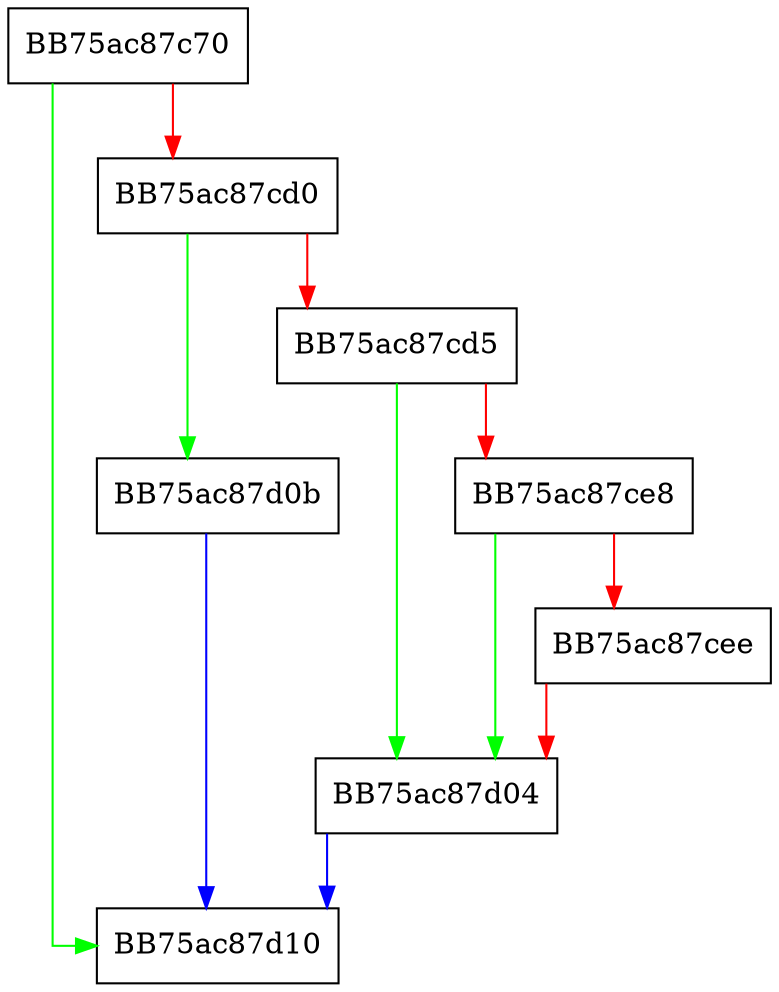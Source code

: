 digraph PreCallback {
  node [shape="box"];
  graph [splines=ortho];
  BB75ac87c70 -> BB75ac87d10 [color="green"];
  BB75ac87c70 -> BB75ac87cd0 [color="red"];
  BB75ac87cd0 -> BB75ac87d0b [color="green"];
  BB75ac87cd0 -> BB75ac87cd5 [color="red"];
  BB75ac87cd5 -> BB75ac87d04 [color="green"];
  BB75ac87cd5 -> BB75ac87ce8 [color="red"];
  BB75ac87ce8 -> BB75ac87d04 [color="green"];
  BB75ac87ce8 -> BB75ac87cee [color="red"];
  BB75ac87cee -> BB75ac87d04 [color="red"];
  BB75ac87d04 -> BB75ac87d10 [color="blue"];
  BB75ac87d0b -> BB75ac87d10 [color="blue"];
}